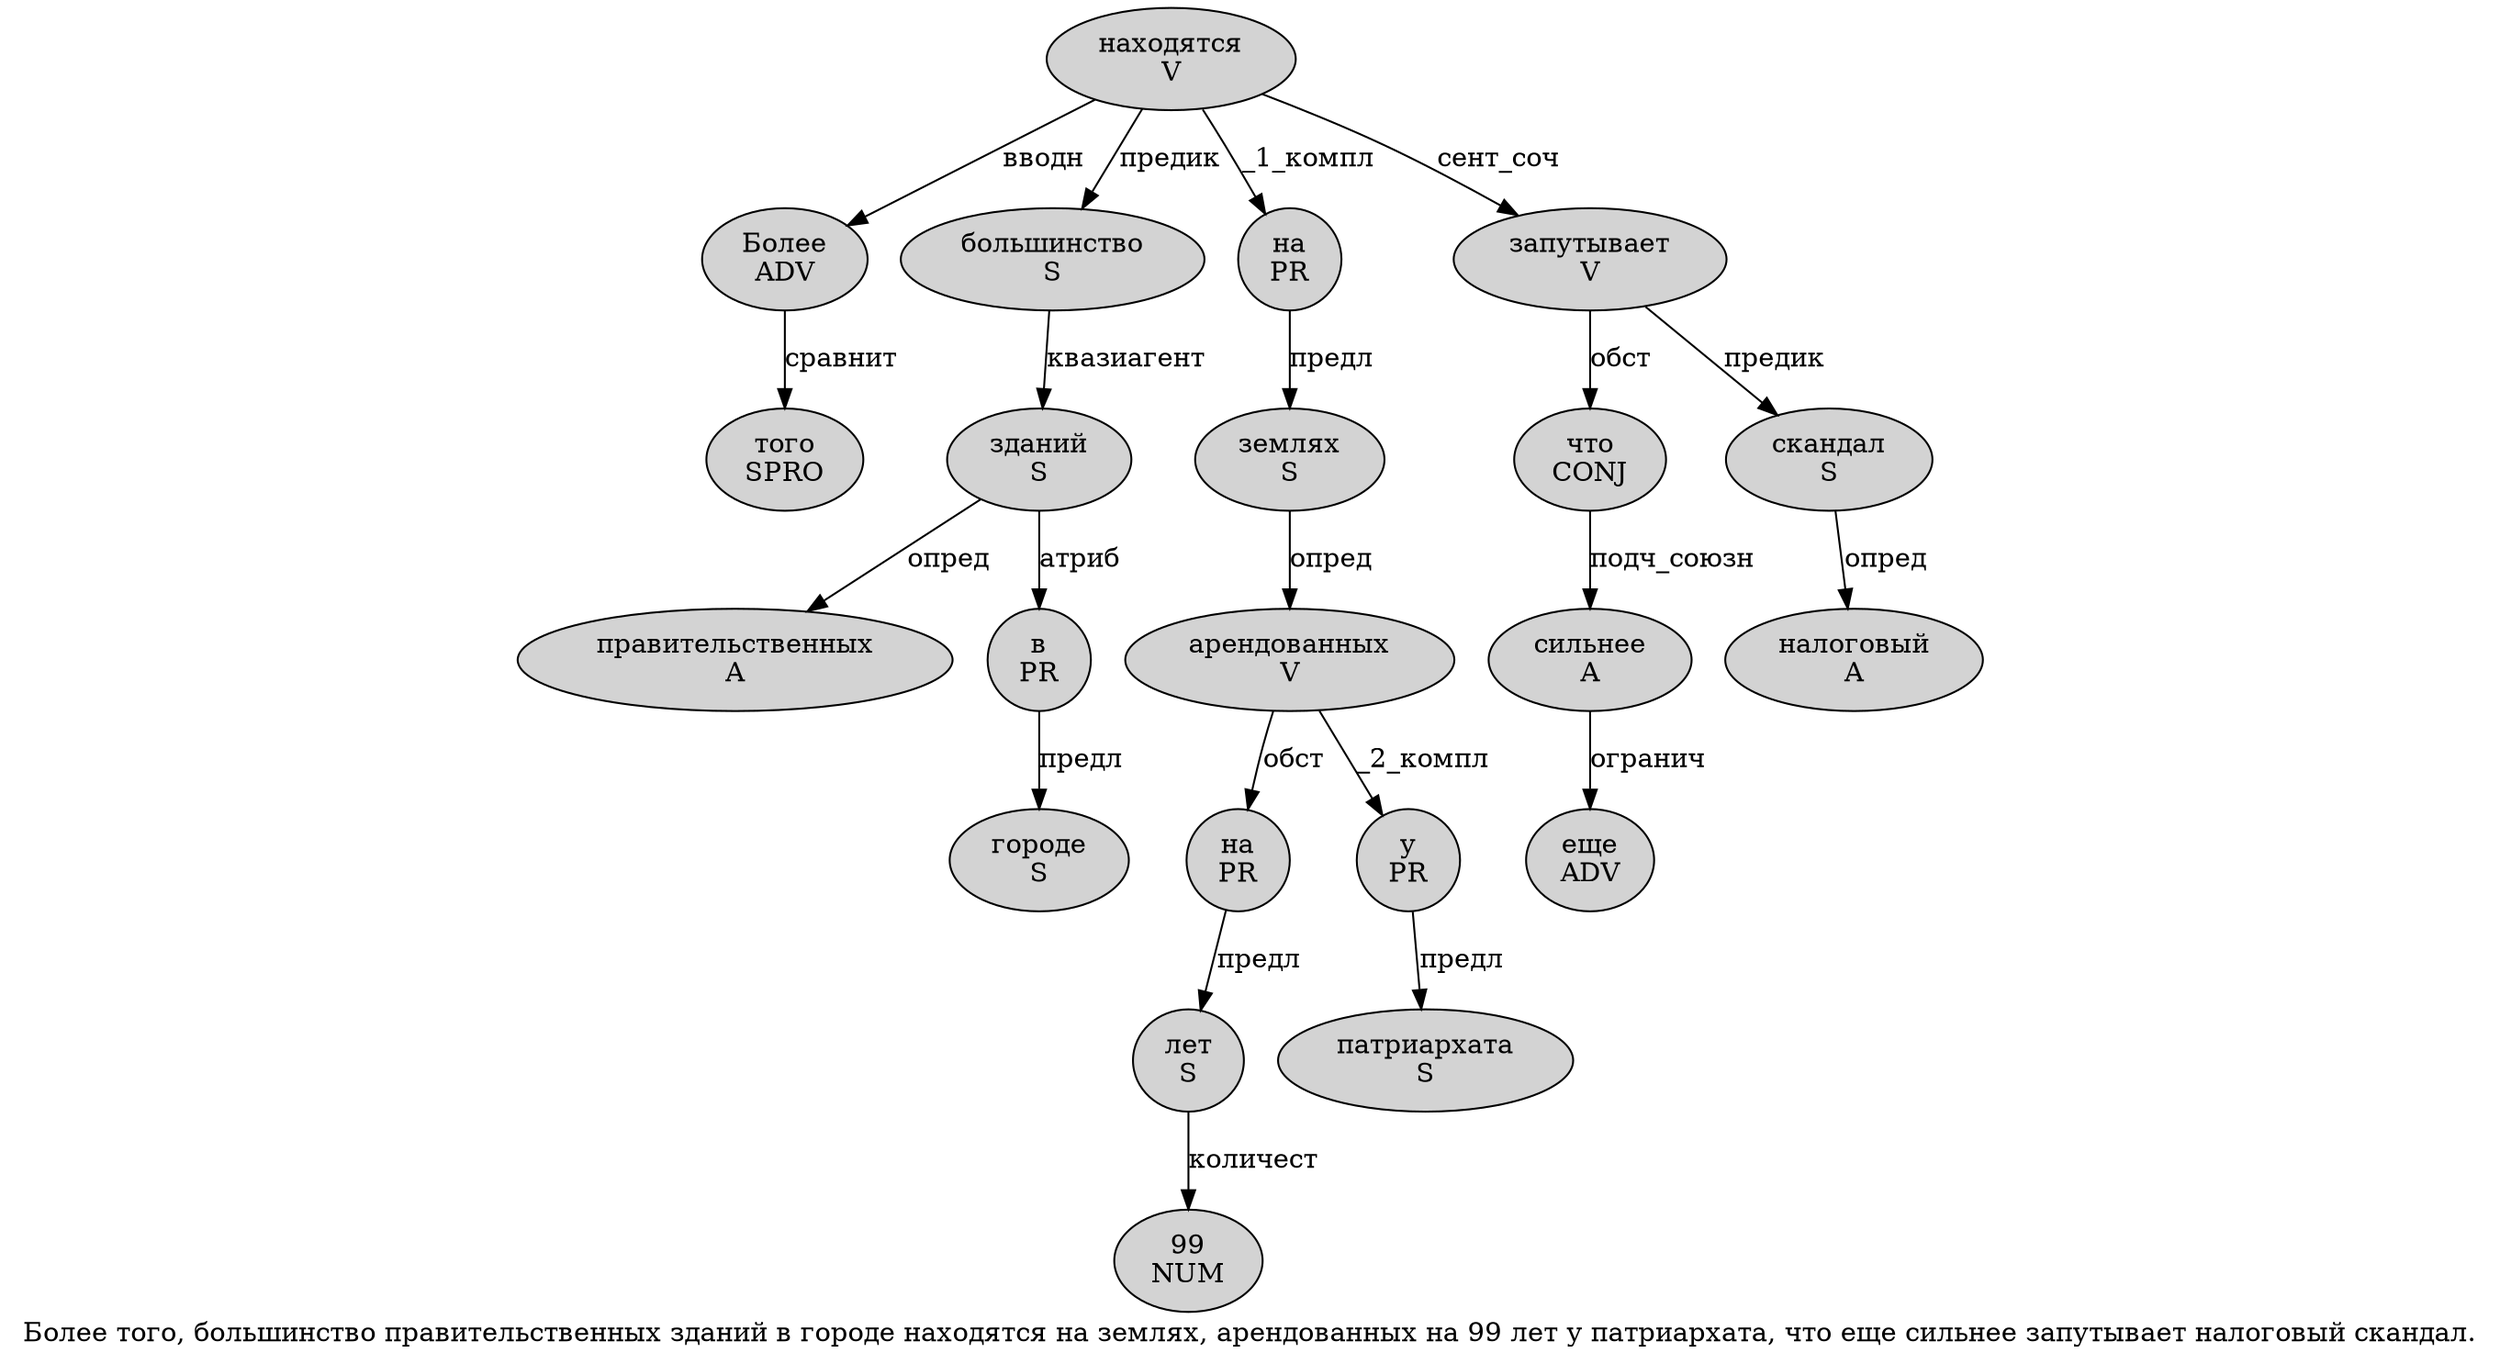 digraph SENTENCE_231 {
	graph [label="Более того, большинство правительственных зданий в городе находятся на землях, арендованных на 99 лет у патриархата, что еще сильнее запутывает налоговый скандал."]
	node [style=filled]
		0 [label="Более
ADV" color="" fillcolor=lightgray penwidth=1 shape=ellipse]
		1 [label="того
SPRO" color="" fillcolor=lightgray penwidth=1 shape=ellipse]
		3 [label="большинство
S" color="" fillcolor=lightgray penwidth=1 shape=ellipse]
		4 [label="правительственных
A" color="" fillcolor=lightgray penwidth=1 shape=ellipse]
		5 [label="зданий
S" color="" fillcolor=lightgray penwidth=1 shape=ellipse]
		6 [label="в
PR" color="" fillcolor=lightgray penwidth=1 shape=ellipse]
		7 [label="городе
S" color="" fillcolor=lightgray penwidth=1 shape=ellipse]
		8 [label="находятся
V" color="" fillcolor=lightgray penwidth=1 shape=ellipse]
		9 [label="на
PR" color="" fillcolor=lightgray penwidth=1 shape=ellipse]
		10 [label="землях
S" color="" fillcolor=lightgray penwidth=1 shape=ellipse]
		12 [label="арендованных
V" color="" fillcolor=lightgray penwidth=1 shape=ellipse]
		13 [label="на
PR" color="" fillcolor=lightgray penwidth=1 shape=ellipse]
		14 [label="99
NUM" color="" fillcolor=lightgray penwidth=1 shape=ellipse]
		15 [label="лет
S" color="" fillcolor=lightgray penwidth=1 shape=ellipse]
		16 [label="у
PR" color="" fillcolor=lightgray penwidth=1 shape=ellipse]
		17 [label="патриархата
S" color="" fillcolor=lightgray penwidth=1 shape=ellipse]
		19 [label="что
CONJ" color="" fillcolor=lightgray penwidth=1 shape=ellipse]
		20 [label="еще
ADV" color="" fillcolor=lightgray penwidth=1 shape=ellipse]
		21 [label="сильнее
A" color="" fillcolor=lightgray penwidth=1 shape=ellipse]
		22 [label="запутывает
V" color="" fillcolor=lightgray penwidth=1 shape=ellipse]
		23 [label="налоговый
A" color="" fillcolor=lightgray penwidth=1 shape=ellipse]
		24 [label="скандал
S" color="" fillcolor=lightgray penwidth=1 shape=ellipse]
			12 -> 13 [label="обст"]
			12 -> 16 [label="_2_компл"]
			22 -> 19 [label="обст"]
			22 -> 24 [label="предик"]
			24 -> 23 [label="опред"]
			21 -> 20 [label="огранич"]
			10 -> 12 [label="опред"]
			16 -> 17 [label="предл"]
			0 -> 1 [label="сравнит"]
			6 -> 7 [label="предл"]
			15 -> 14 [label="количест"]
			3 -> 5 [label="квазиагент"]
			8 -> 0 [label="вводн"]
			8 -> 3 [label="предик"]
			8 -> 9 [label="_1_компл"]
			8 -> 22 [label="сент_соч"]
			5 -> 4 [label="опред"]
			5 -> 6 [label="атриб"]
			19 -> 21 [label="подч_союзн"]
			13 -> 15 [label="предл"]
			9 -> 10 [label="предл"]
}